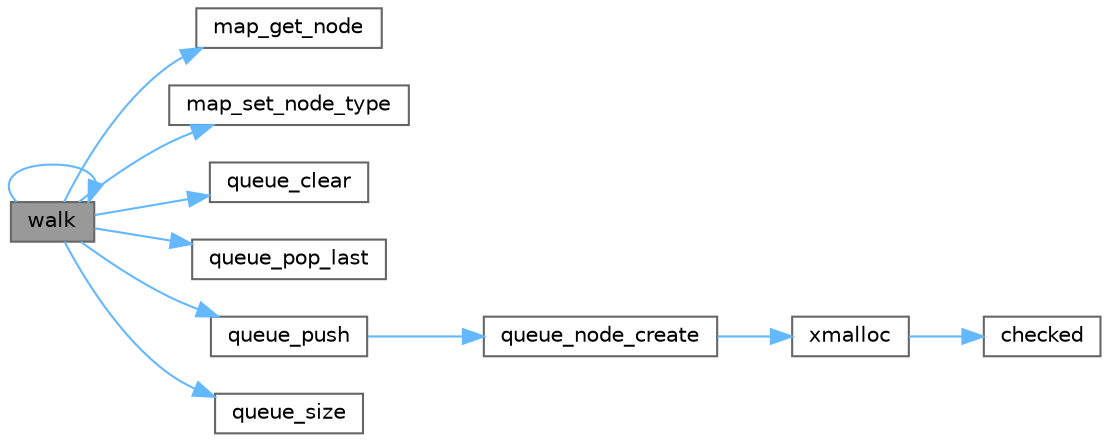 digraph "walk"
{
 // LATEX_PDF_SIZE
  bgcolor="transparent";
  edge [fontname=Helvetica,fontsize=10,labelfontname=Helvetica,labelfontsize=10];
  node [fontname=Helvetica,fontsize=10,shape=box,height=0.2,width=0.4];
  rankdir="LR";
  Node1 [label="walk",height=0.2,width=0.4,color="gray40", fillcolor="grey60", style="filled", fontcolor="black",tooltip="function that calculate a single step recursively"];
  Node1 -> Node2 [color="steelblue1",style="solid"];
  Node2 [label="map_get_node",height=0.2,width=0.4,color="grey40", fillcolor="white", style="filled",URL="$map_8c.html#a8c80d137d2a24e25e7b9c65b190abc80",tooltip="Get a node from the map Given a map and a set of coordinates, the fuctions returs the pointer to the ..."];
  Node1 -> Node3 [color="steelblue1",style="solid"];
  Node3 [label="map_set_node_type",height=0.2,width=0.4,color="grey40", fillcolor="white", style="filled",URL="$map_8c.html#abd35c914eea56a96665b73c5f438c6d2",tooltip="copy the node type to a new variable"];
  Node1 -> Node4 [color="steelblue1",style="solid"];
  Node4 [label="queue_clear",height=0.2,width=0.4,color="grey40", fillcolor="white", style="filled",URL="$queue_8c.html#a0996aa6c72e422580a4b2556b4773a05",tooltip="remove all the nodes from a queue"];
  Node1 -> Node5 [color="steelblue1",style="solid"];
  Node5 [label="queue_pop_last",height=0.2,width=0.4,color="grey40", fillcolor="white", style="filled",URL="$queue_8c.html#acae3f6cc8288bfead94822e08e018c7b",tooltip="remove a node from the end of the queue"];
  Node1 -> Node6 [color="steelblue1",style="solid"];
  Node6 [label="queue_push",height=0.2,width=0.4,color="grey40", fillcolor="white", style="filled",URL="$queue_8c.html#a5ac2b2c1a4bf61db818176014d545d2c",tooltip="append a node to the end of the queue."];
  Node6 -> Node7 [color="steelblue1",style="solid"];
  Node7 [label="queue_node_create",height=0.2,width=0.4,color="grey40", fillcolor="white", style="filled",URL="$queue_8c.html#a3dc1445d48a39aa8d58d9399556f15ed",tooltip="allocate the memory for the position of the queue."];
  Node7 -> Node8 [color="steelblue1",style="solid"];
  Node8 [label="xmalloc",height=0.2,width=0.4,color="grey40", fillcolor="white", style="filled",URL="$alloc_8c.html#a0803c926e3d15b7ca7758c9fe3e5ce7b",tooltip="alloc memory for a pointer."];
  Node8 -> Node9 [color="steelblue1",style="solid"];
  Node9 [label="checked",height=0.2,width=0.4,color="grey40", fillcolor="white", style="filled",URL="$alloc_8c.html#a59b81da0ba228faf2f8da90c0990c21f",tooltip="check if the the malloc allocate the memory."];
  Node1 -> Node10 [color="steelblue1",style="solid"];
  Node10 [label="queue_size",height=0.2,width=0.4,color="grey40", fillcolor="white", style="filled",URL="$queue_8c.html#a99ea371ee38654b402193379036d424e",tooltip="calculate the cost of the queue."];
  Node1 -> Node1 [color="steelblue1",style="solid"];
}
